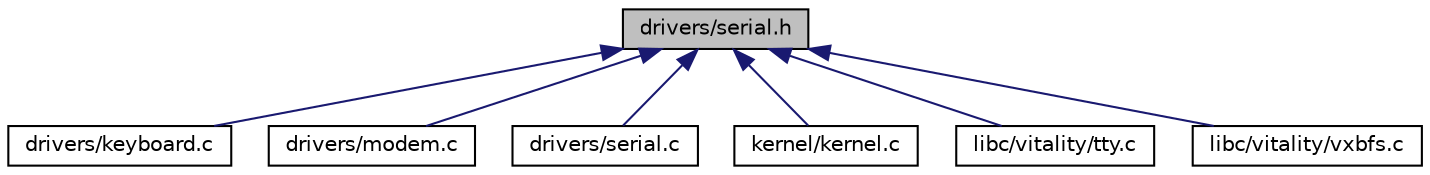 digraph "drivers/serial.h"
{
  edge [fontname="Helvetica",fontsize="10",labelfontname="Helvetica",labelfontsize="10"];
  node [fontname="Helvetica",fontsize="10",shape=record];
  Node1 [label="drivers/serial.h",height=0.2,width=0.4,color="black", fillcolor="grey75", style="filled", fontcolor="black"];
  Node1 -> Node2 [dir="back",color="midnightblue",fontsize="10",style="solid"];
  Node2 [label="drivers/keyboard.c",height=0.2,width=0.4,color="black", fillcolor="white", style="filled",URL="$a00032.html"];
  Node1 -> Node3 [dir="back",color="midnightblue",fontsize="10",style="solid"];
  Node3 [label="drivers/modem.c",height=0.2,width=0.4,color="black", fillcolor="white", style="filled",URL="$a00038.html"];
  Node1 -> Node4 [dir="back",color="midnightblue",fontsize="10",style="solid"];
  Node4 [label="drivers/serial.c",height=0.2,width=0.4,color="black", fillcolor="white", style="filled",URL="$a00050.html"];
  Node1 -> Node5 [dir="back",color="midnightblue",fontsize="10",style="solid"];
  Node5 [label="kernel/kernel.c",height=0.2,width=0.4,color="black", fillcolor="white", style="filled",URL="$a00062.html"];
  Node1 -> Node6 [dir="back",color="midnightblue",fontsize="10",style="solid"];
  Node6 [label="libc/vitality/tty.c",height=0.2,width=0.4,color="black", fillcolor="white", style="filled",URL="$a00173.html"];
  Node1 -> Node7 [dir="back",color="midnightblue",fontsize="10",style="solid"];
  Node7 [label="libc/vitality/vxbfs.c",height=0.2,width=0.4,color="black", fillcolor="white", style="filled",URL="$a00197.html"];
}
